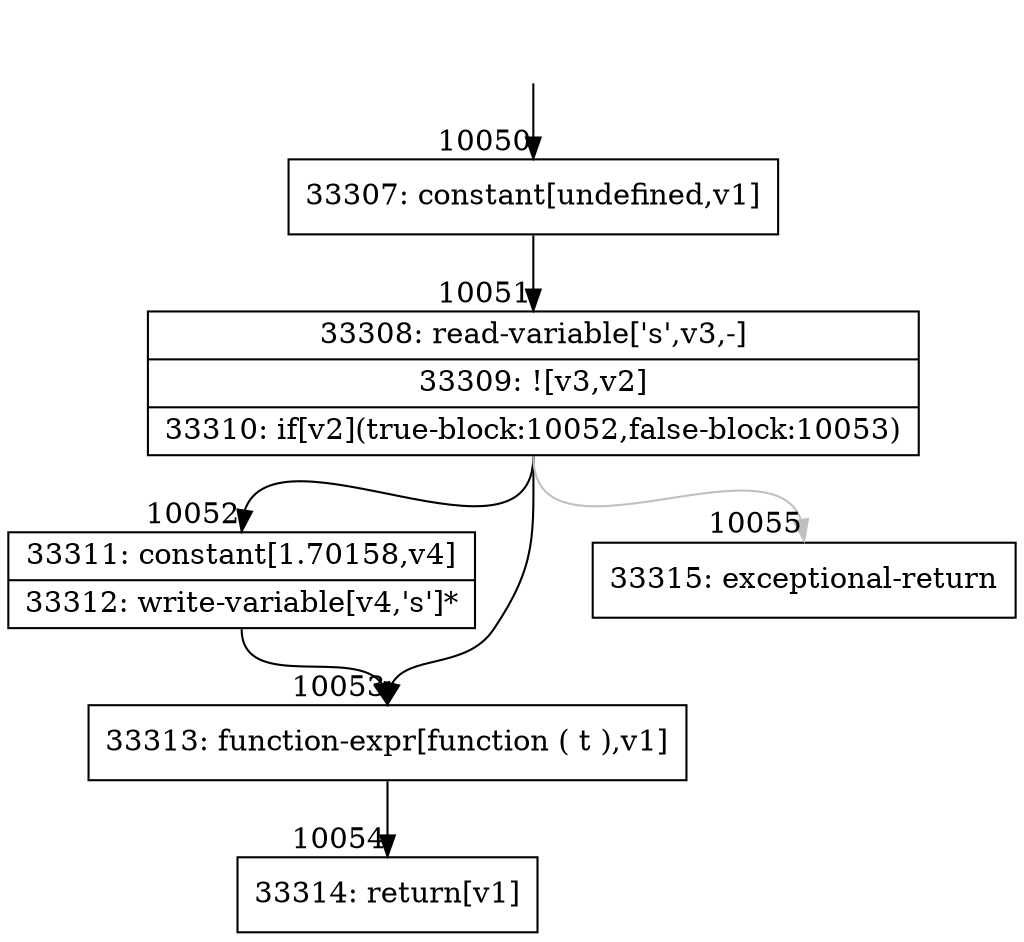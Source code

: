 digraph {
rankdir="TD"
BB_entry926[shape=none,label=""];
BB_entry926 -> BB10050 [tailport=s, headport=n, headlabel="    10050"]
BB10050 [shape=record label="{33307: constant[undefined,v1]}" ] 
BB10050 -> BB10051 [tailport=s, headport=n, headlabel="      10051"]
BB10051 [shape=record label="{33308: read-variable['s',v3,-]|33309: ![v3,v2]|33310: if[v2](true-block:10052,false-block:10053)}" ] 
BB10051 -> BB10052 [tailport=s, headport=n, headlabel="      10052"]
BB10051 -> BB10053 [tailport=s, headport=n, headlabel="      10053"]
BB10051 -> BB10055 [tailport=s, headport=n, color=gray, headlabel="      10055"]
BB10052 [shape=record label="{33311: constant[1.70158,v4]|33312: write-variable[v4,'s']*}" ] 
BB10052 -> BB10053 [tailport=s, headport=n]
BB10053 [shape=record label="{33313: function-expr[function ( t ),v1]}" ] 
BB10053 -> BB10054 [tailport=s, headport=n, headlabel="      10054"]
BB10054 [shape=record label="{33314: return[v1]}" ] 
BB10055 [shape=record label="{33315: exceptional-return}" ] 
//#$~ 5894
}
